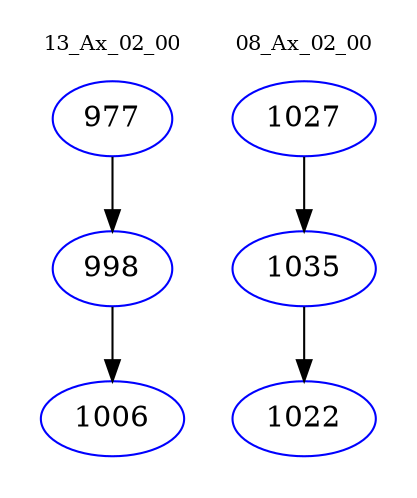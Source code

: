 digraph{
subgraph cluster_0 {
color = white
label = "13_Ax_02_00";
fontsize=10;
T0_977 [label="977", color="blue"]
T0_977 -> T0_998 [color="black"]
T0_998 [label="998", color="blue"]
T0_998 -> T0_1006 [color="black"]
T0_1006 [label="1006", color="blue"]
}
subgraph cluster_1 {
color = white
label = "08_Ax_02_00";
fontsize=10;
T1_1027 [label="1027", color="blue"]
T1_1027 -> T1_1035 [color="black"]
T1_1035 [label="1035", color="blue"]
T1_1035 -> T1_1022 [color="black"]
T1_1022 [label="1022", color="blue"]
}
}
